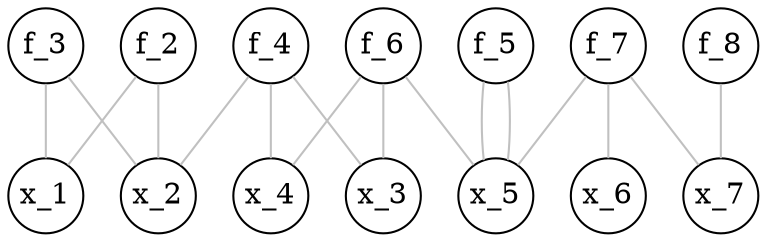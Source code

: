 graph NLADM{
node[shape=circle,fixedsize=1]
edge[color="gray"]
//	f_1--x_1
	f_2--x_1 f_2--x_2
	f_3--x_1 f_3--x_2
	f_4--x_2 f_4--x_3 f_4--x_4
	f_5--x_5 f_5--x_5
	f_6--x_3 f_6--x_4 f_6--x_5
	f_7--x_5 f_7--x_6 f_7--x_7
	f_8--x_7
edge[color="black", style="setlinewidth(4)"]
}
